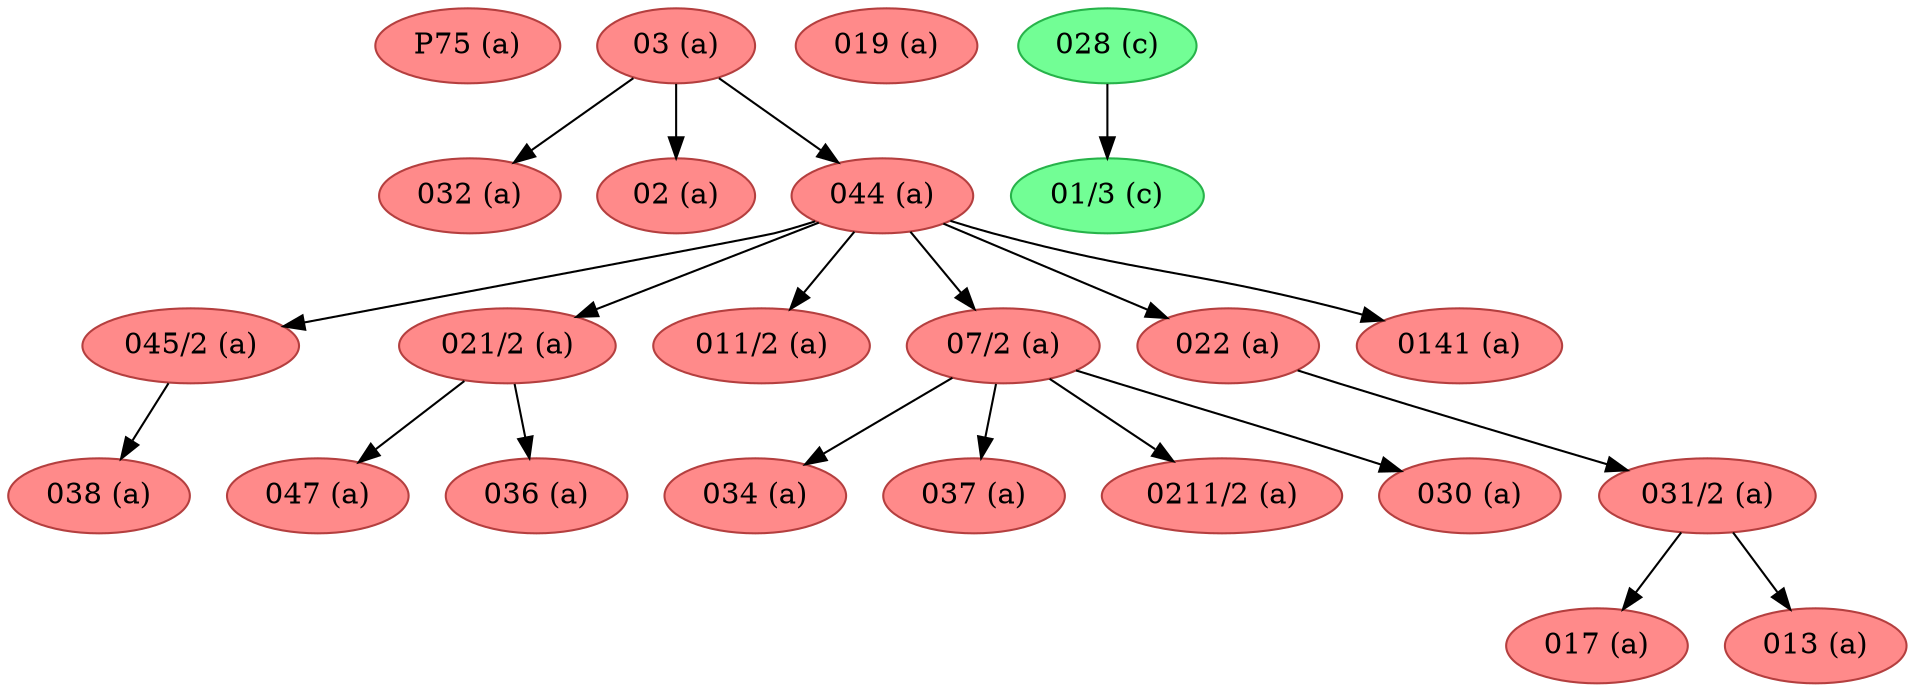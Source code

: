 strict digraph G {
"P75 (a)" [fillcolor="#FF8A8A", color="#b43f3f", style=filled];
"045/2 (a)" [fillcolor="#FF8A8A", color="#b43f3f", style=filled];
"038 (a)" [fillcolor="#FF8A8A", color="#b43f3f", style=filled];
"032 (a)" [fillcolor="#FF8A8A", color="#b43f3f", style=filled];
"021/2 (a)" [fillcolor="#FF8A8A", color="#b43f3f", style=filled];
"011/2 (a)" [fillcolor="#FF8A8A", color="#b43f3f", style=filled];
"031/2 (a)" [fillcolor="#FF8A8A", color="#b43f3f", style=filled];
"047 (a)" [fillcolor="#FF8A8A", color="#b43f3f", style=filled];
"034 (a)" [fillcolor="#FF8A8A", color="#b43f3f", style=filled];
"036 (a)" [fillcolor="#FF8A8A", color="#b43f3f", style=filled];
"017 (a)" [fillcolor="#FF8A8A", color="#b43f3f", style=filled];
"019 (a)" [fillcolor="#FF8A8A", color="#b43f3f", style=filled];
"028 (c)" [fillcolor="#72FE95", color="#27b34a", style=filled];
"07/2 (a)" [fillcolor="#FF8A8A", color="#b43f3f", style=filled];
"02 (a)" [fillcolor="#FF8A8A", color="#b43f3f", style=filled];
"037 (a)" [fillcolor="#FF8A8A", color="#b43f3f", style=filled];
"03 (a)" [fillcolor="#FF8A8A", color="#b43f3f", style=filled];
"022 (a)" [fillcolor="#FF8A8A", color="#b43f3f", style=filled];
"0211/2 (a)" [fillcolor="#FF8A8A", color="#b43f3f", style=filled];
"01/3 (c)" [fillcolor="#72FE95", color="#27b34a", style=filled];
"0141 (a)" [fillcolor="#FF8A8A", color="#b43f3f", style=filled];
"013 (a)" [fillcolor="#FF8A8A", color="#b43f3f", style=filled];
"030 (a)" [fillcolor="#FF8A8A", color="#b43f3f", style=filled];
"044 (a)" [fillcolor="#FF8A8A", color="#b43f3f", style=filled];
"045/2 (a)" -> "038 (a)";
"021/2 (a)" -> "036 (a)";
"021/2 (a)" -> "047 (a)";
"031/2 (a)" -> "017 (a)";
"031/2 (a)" -> "013 (a)";
"028 (c)" -> "01/3 (c)";
"07/2 (a)" -> "0211/2 (a)";
"07/2 (a)" -> "037 (a)";
"07/2 (a)" -> "030 (a)";
"07/2 (a)" -> "034 (a)";
"03 (a)" -> "032 (a)";
"03 (a)" -> "044 (a)";
"03 (a)" -> "02 (a)";
"022 (a)" -> "031/2 (a)";
"044 (a)" -> "07/2 (a)";
"044 (a)" -> "045/2 (a)";
"044 (a)" -> "021/2 (a)";
"044 (a)" -> "0141 (a)";
"044 (a)" -> "011/2 (a)";
"044 (a)" -> "022 (a)";
}
